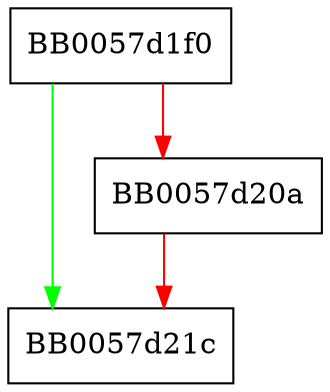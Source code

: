 digraph dsa_priv_decode {
  node [shape="box"];
  graph [splines=ortho];
  BB0057d1f0 -> BB0057d21c [color="green"];
  BB0057d1f0 -> BB0057d20a [color="red"];
  BB0057d20a -> BB0057d21c [color="red"];
}